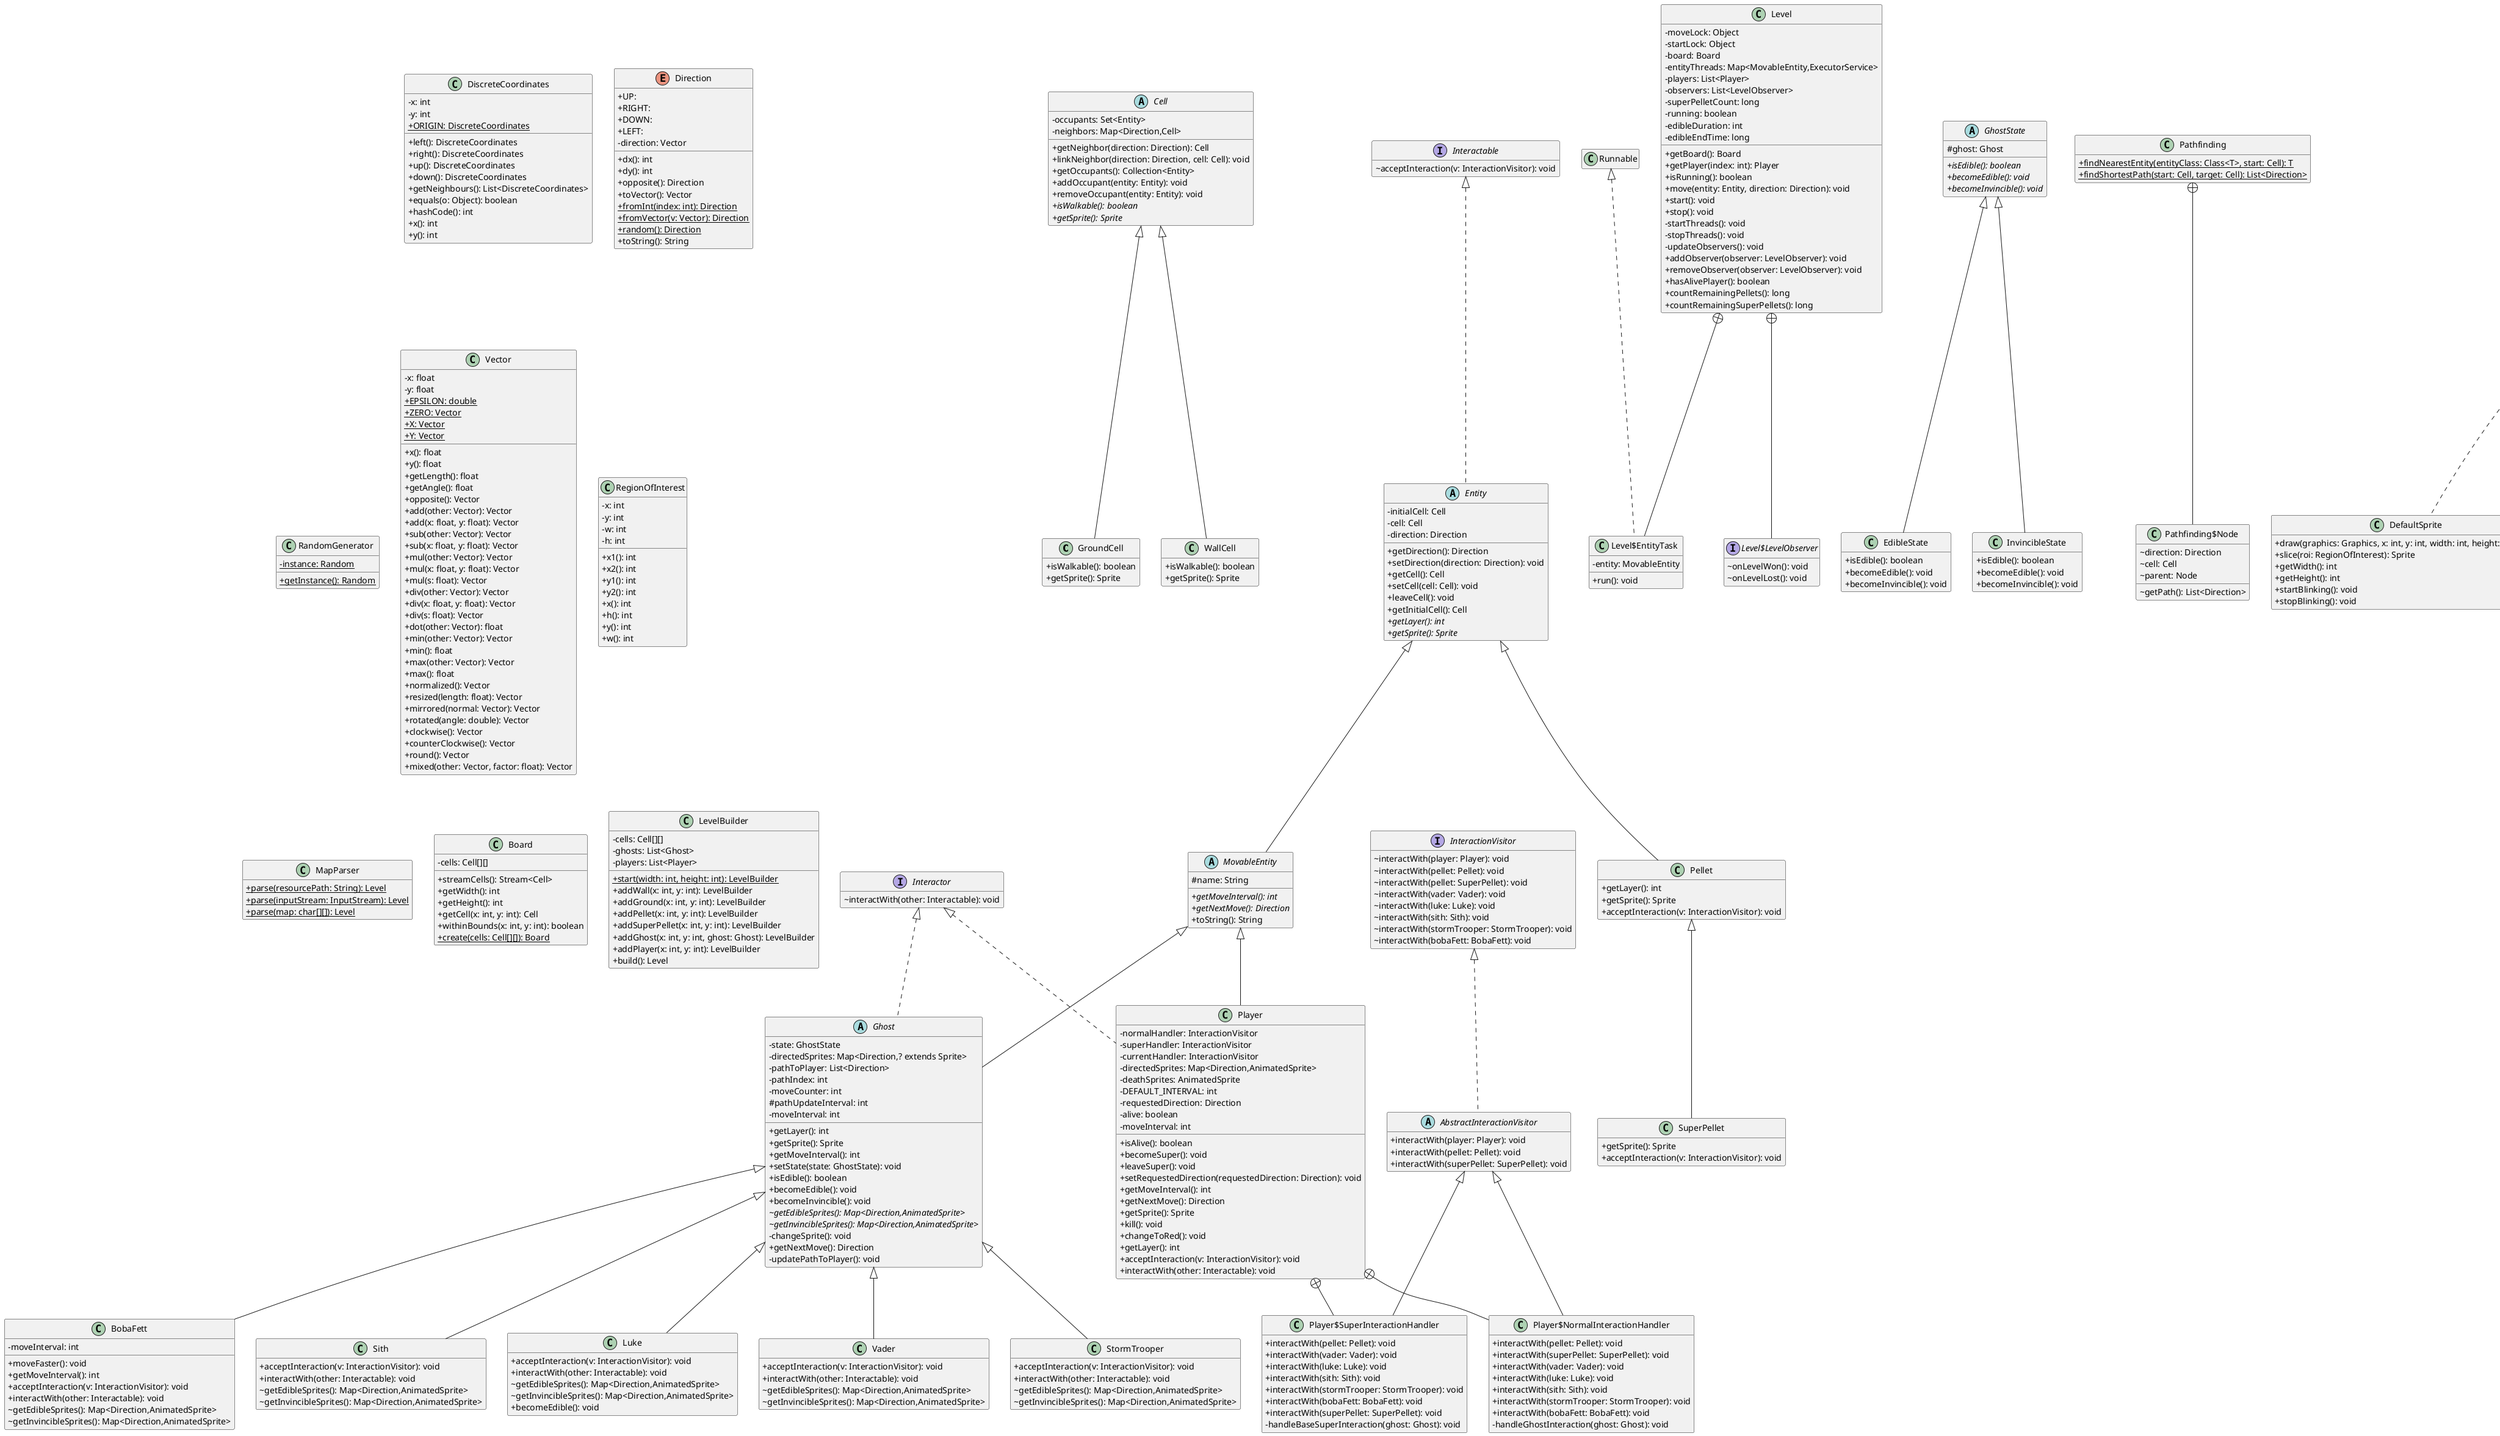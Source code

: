 @startuml

' STATIC
' Generated by CTP - https://github.com/samuelroland/ctp

' Style
hide empty members
skinparam classAttributeIconSize 0

' Additions
hide Main

' Board "1"-"*" Cell: contains >
' Entity "1"-"1" Cell: placed on >
' SpriteRegister "1"-"*" Sprite: puts in cache >


' REMOVE

' ENDSTATIC
class GroundCell {
	+ isWalkable(): boolean
	+ getSprite(): Sprite
}

class StormTrooper {
	+ acceptInteraction(v: InteractionVisitor): void
	+ interactWith(other: Interactable): void
	~ getEdibleSprites(): Map<Direction,AnimatedSprite>
	~ getInvincibleSprites(): Map<Direction,AnimatedSprite>
}

class SuperPellet {
	+ getSprite(): Sprite
	+ acceptInteraction(v: InteractionVisitor): void
}

class Main {
	+ {static} main(args: String[]): void
}

abstract class Cell {
	- occupants: Set<Entity>
	- neighbors: Map<Direction,Cell>
	+ getNeighbor(direction: Direction): Cell
	+ linkNeighbor(direction: Direction, cell: Cell): void
	+ getOccupants(): Collection<Entity>
	+ addOccupant(entity: Entity): void
	+ removeOccupant(entity: Entity): void
	+ {abstract}isWalkable(): boolean
	+ {abstract}getSprite(): Sprite
}


class Level {
	- moveLock: Object
	- startLock: Object
	- board: Board
	- entityThreads: Map<MovableEntity,ExecutorService>
	- players: List<Player>
	- observers: List<LevelObserver>
	- superPelletCount: long
	- running: boolean
	- edibleDuration: int
	- edibleEndTime: long
	+ getBoard(): Board
	+ getPlayer(index: int): Player
	+ isRunning(): boolean
	+ move(entity: Entity, direction: Direction): void
	+ start(): void
	+ stop(): void
	- startThreads(): void
	- stopThreads(): void
	- updateObservers(): void
	+ addObserver(observer: LevelObserver): void
	+ removeObserver(observer: LevelObserver): void
	+ hasAlivePlayer(): boolean
	+ countRemainingPellets(): long
	+ countRemainingSuperPellets(): long
}


class Level$EntityTask {
	- entity: MovableEntity
	+ run(): void
}


interface Level$LevelObserver {
	~ onLevelWon(): void
	~ onLevelLost(): void
}

abstract class Ghost {
	- state: GhostState
	- directedSprites: Map<Direction,? extends Sprite>
	- pathToPlayer: List<Direction>
	- pathIndex: int
	- moveCounter: int
	# pathUpdateInterval: int
	- moveInterval: int
	+ getLayer(): int
	+ getSprite(): Sprite
	+ getMoveInterval(): int
	+ setState(state: GhostState): void
	+ isEdible(): boolean
	+ becomeEdible(): void
	+ becomeInvincible(): void
	~ {abstract}getEdibleSprites(): Map<Direction,AnimatedSprite>
	~ {abstract}getInvincibleSprites(): Map<Direction,AnimatedSprite>
	- changeSprite(): void
	+ getNextMove(): Direction
	- updatePathToPlayer(): void
}


class DiscreteCoordinates {
	- x: int
	- y: int
	+ {static} ORIGIN: DiscreteCoordinates
	+ left(): DiscreteCoordinates
	+ right(): DiscreteCoordinates
	+ up(): DiscreteCoordinates
	+ down(): DiscreteCoordinates
	+ getNeighbours(): List<DiscreteCoordinates>
	+ equals(o: Object): boolean
	+ hashCode(): int
	+ x(): int
	+ y(): int
}


interface Interactor {
	~ interactWith(other: Interactable): void
}

enum Direction {
	+ UP: 
	+ RIGHT: 
	+ DOWN: 
	+ LEFT: 
	- direction: Vector
	+ dx(): int
	+ dy(): int
	+ opposite(): Direction
	+ toVector(): Vector
	+ {static} fromInt(index: int): Direction
	+ {static} fromVector(v: Vector): Direction
	+ {static} random(): Direction
	+ toString(): String
}


class RandomGenerator {
	- {static} instance: Random
	+ {static} getInstance(): Random
}


interface InteractionVisitor {
	~ interactWith(player: Player): void
	~ interactWith(pellet: Pellet): void
	~ interactWith(pellet: SuperPellet): void
	~ interactWith(vader: Vader): void
	~ interactWith(luke: Luke): void
	~ interactWith(sith: Sith): void
	~ interactWith(stormTrooper: StormTrooper): void
	~ interactWith(bobaFett: BobaFett): void
}

class BobaFett {
	- moveInterval: int
	+ moveFaster(): void
	+ getMoveInterval(): int
	+ acceptInteraction(v: InteractionVisitor): void
	+ interactWith(other: Interactable): void
	~ getEdibleSprites(): Map<Direction,AnimatedSprite>
	~ getInvincibleSprites(): Map<Direction,AnimatedSprite>
}


abstract class GhostState {
	# ghost: Ghost
	+ {abstract}isEdible(): boolean
	+ {abstract}becomeEdible(): void
	+ {abstract}becomeInvincible(): void
}


interface Interactable {
	~ acceptInteraction(v: InteractionVisitor): void
}

class Pathfinding {
	+ {static} findNearestEntity(entityClass: Class<T>, start: Cell): T
	+ {static} findShortestPath(start: Cell, target: Cell): List<Direction>
}

class Pathfinding$Node {
	~ direction: Direction
	~ cell: Cell
	~ parent: Node
	~ getPath(): List<Direction>
}


class DefaultSprite {
	+ draw(graphics: Graphics, x: int, y: int, width: int, height: int): void
	+ slice(roi: RegionOfInterest): Sprite
	+ getWidth(): int
	+ getHeight(): int
	+ startBlinking(): void
	+ stopBlinking(): void
}

class WallCell {
	+ isWalkable(): boolean
	+ getSprite(): Sprite
}

class Vector {
	- x: float
	- y: float
	+ {static} EPSILON: double
	+ {static} ZERO: Vector
	+ {static} X: Vector
	+ {static} Y: Vector
	+ x(): float
	+ y(): float
	+ getLength(): float
	+ getAngle(): float
	+ opposite(): Vector
	+ add(other: Vector): Vector
	+ add(x: float, y: float): Vector
	+ sub(other: Vector): Vector
	+ sub(x: float, y: float): Vector
	+ mul(other: Vector): Vector
	+ mul(x: float, y: float): Vector
	+ mul(s: float): Vector
	+ div(other: Vector): Vector
	+ div(x: float, y: float): Vector
	+ div(s: float): Vector
	+ dot(other: Vector): float
	+ min(other: Vector): Vector
	+ min(): float
	+ max(other: Vector): Vector
	+ max(): float
	+ normalized(): Vector
	+ resized(length: float): Vector
	+ mirrored(normal: Vector): Vector
	+ rotated(angle: double): Vector
	+ clockwise(): Vector
	+ counterClockwise(): Vector
	+ round(): Vector
	+ mixed(other: Vector, factor: float): Vector
}


class ColorSprite {
	- color: Color
	+ draw(graphics: Graphics, x: int, y: int, width: int, height: int): void
	+ slice(roi: RegionOfInterest): Sprite
	+ getWidth(): int
	+ getHeight(): int
	+ startBlinking(): void
	+ stopBlinking(): void
}


class RegionOfInterest {
	- x: int
	- y: int
	- w: int
	- h: int
	+ x1(): int
	+ x2(): int
	+ y1(): int
	+ y2(): int
	+ x(): int
	+ h(): int
	+ y(): int
	+ w(): int
}


class Pellet {
	+ getLayer(): int
	+ getSprite(): Sprite
	+ acceptInteraction(v: InteractionVisitor): void
}

class WallSprite {
	- {static} WALL_COLOR: Color
	+ slice(roi: RegionOfInterest): Sprite
}


class MapParser {
	+ {static} parse(resourcePath: String): Level
	+ {static} parse(inputStream: InputStream): Level
	+ {static} parse(map: char[][]): Level
}

class GameFrame {
	- {static} FRAME_RATE: int
	- panel: LevelPanel
	+ start(): void
}


class GameFrame$KeyListener {
	- keybindings: Map<Integer,Consumer<Level>>
	+ keyPressed(e: KeyEvent): void
}


class EdibleState {
	+ isEdible(): boolean
	+ becomeEdible(): void
	+ becomeInvincible(): void
}

class InvincibleState {
	+ isEdible(): boolean
	+ becomeEdible(): void
	+ becomeInvincible(): void
}

class Sith {
	+ acceptInteraction(v: InteractionVisitor): void
	+ interactWith(other: Interactable): void
	~ getEdibleSprites(): Map<Direction,AnimatedSprite>
	~ getInvincibleSprites(): Map<Direction,AnimatedSprite>
}

abstract class MovableEntity {
	# name: String
	+ {abstract}getMoveInterval(): int
	+ {abstract}getNextMove(): Direction
	+ toString(): String
}


abstract class AbstractInteractionVisitor {
	+ interactWith(player: Player): void
	+ interactWith(pellet: Pellet): void
	+ interactWith(superPellet: SuperPellet): void
}

class Luke {
	+ acceptInteraction(v: InteractionVisitor): void
	+ interactWith(other: Interactable): void
	~ getEdibleSprites(): Map<Direction,AnimatedSprite>
	~ getInvincibleSprites(): Map<Direction,AnimatedSprite>
	+ becomeEdible(): void
}

abstract class SpriteRegister {
	- spriteCache: Map<String,Sprite>
	+ loadSprite(resource: String): Sprite
	+ createAnimation(resource: Sprite, frames: int, delay: int, loop: boolean): AnimatedSprite
	- loadResource(resource: String): Sprite
}


class ButtonPanel {
}
class Player {
	- normalHandler: InteractionVisitor
	- superHandler: InteractionVisitor
	- currentHandler: InteractionVisitor
	- directedSprites: Map<Direction,AnimatedSprite>
	- deathSprites: AnimatedSprite
	- DEFAULT_INTERVAL: int
	- requestedDirection: Direction
	- alive: boolean
	- moveInterval: int
	+ isAlive(): boolean
	+ becomeSuper(): void
	+ leaveSuper(): void
	+ setRequestedDirection(requestedDirection: Direction): void
	+ getMoveInterval(): int
	+ getNextMove(): Direction
	+ getSprite(): Sprite
	+ kill(): void
	+ changeToRed(): void
	+ getLayer(): int
	+ acceptInteraction(v: InteractionVisitor): void
	+ interactWith(other: Interactable): void
}


class Player$NormalInteractionHandler {
	+ interactWith(pellet: Pellet): void
	+ interactWith(superPellet: SuperPellet): void
	+ interactWith(vader: Vader): void
	+ interactWith(luke: Luke): void
	+ interactWith(sith: Sith): void
	+ interactWith(stormTrooper: StormTrooper): void
	+ interactWith(bobaFett: BobaFett): void
	- handleGhostInteraction(ghost: Ghost): void
}

class Player$SuperInteractionHandler {
	+ interactWith(pellet: Pellet): void
	+ interactWith(vader: Vader): void
	+ interactWith(luke: Luke): void
	+ interactWith(sith: Sith): void
	+ interactWith(stormTrooper: StormTrooper): void
	+ interactWith(bobaFett: BobaFett): void
	+ interactWith(superPellet: SuperPellet): void
	- handleBaseSuperInteraction(ghost: Ghost): void
}

class ImageSprite {
	- image: Image
	+ draw(graphics: Graphics, x: int, y: int, width: int, height: int): void
	+ slice(roi: RegionOfInterest): Sprite
	+ getWidth(): int
	+ getHeight(): int
	+ startBlinking(): void
	+ stopBlinking(): void
}


class Board {
	- cells: Cell[][]
	+ streamCells(): Stream<Cell>
	+ getWidth(): int
	+ getHeight(): int
	+ getCell(x: int, y: int): Cell
	+ withinBounds(x: int, y: int): boolean
	+ {static} create(cells: Cell[][]): Board
}


class LevelPanel {
	+ {static} SQUARE_SIZE: int
	- level: Level
	+ getLevel(): Level
	# paintComponent(g: Graphics): void
	- render(board: Board, g: Graphics2D): void
	- renderCell(cell: Cell, g: Graphics2D, x: int, y: int, width: int, height: int): void
}


class GameWindow {
	- player: Player
	- level: Level
	- frame: GameFrame
	+ begin(): void
	+ onLevelWon(): void
	+ onLevelLost(): void
}


class Vader {
	+ acceptInteraction(v: InteractionVisitor): void
	+ interactWith(other: Interactable): void
	~ getEdibleSprites(): Map<Direction,AnimatedSprite>
	~ getInvincibleSprites(): Map<Direction,AnimatedSprite>
}

interface Sprite {
	~ draw(graphics: Graphics, x: int, y: int, width: int, height: int): void
	~ slice(roi: RegionOfInterest): Sprite
	~ getWidth(): int
	~ getHeight(): int
	~ startBlinking(): void
	~ stopBlinking(): void
}

abstract class Entity {
	- initialCell: Cell
	- cell: Cell
	- direction: Direction
	+ getDirection(): Direction
	+ setDirection(direction: Direction): void
	+ getCell(): Cell
	+ setCell(cell: Cell): void
	+ leaveCell(): void
	+ getInitialCell(): Cell
	+ {abstract}getLayer(): int
	+ {abstract}getSprite(): Sprite
}


class PacmanSprites {
	- {static} SPRITE_SIZE: int
	- {static} ANIMATION_DELAY: int
	- {static} DIRECTED_ORDER: Direction[]
	- {static} INSTANCE: PacmanSprites
	+ getPacman(): Map<Direction,AnimatedSprite>
	+ getRedPacman(): Map<Direction,AnimatedSprite>
	+ getPacmanDeath(): AnimatedSprite
	+ getBackground(): Sprite
	+ getPellet(): Sprite
	+ getSuperPellet(): Sprite
	+ getRedGhost(): Map<Direction,AnimatedSprite>
	+ getSith(): Map<Direction,AnimatedSprite>
	+ getEdibleSith(): Map<Direction,AnimatedSprite>
	+ getLuke(): Map<Direction,AnimatedSprite>
	+ getVader(): Map<Direction,AnimatedSprite>
	+ getEdibleVader(): Map<Direction,AnimatedSprite>
	+ getStormTrooper(): Map<Direction,AnimatedSprite>
	+ getEdibleStormTrooper(): Map<Direction,AnimatedSprite>
	+ getBobaFett(): Map<Direction,AnimatedSprite>
	+ getEdibleBobaFett(): Map<Direction,AnimatedSprite>
	- loadDirectedSprites(resource: String, frames: int, spriteWidth: int, \n\t spriteHeight: int): Map<Direction,AnimatedSprite>
	+ {static} getInstance(): PacmanSprites
}


class LevelBuilder {
	- cells: Cell[][]
	- ghosts: List<Ghost>
	- players: List<Player>
	+ {static} start(width: int, height: int): LevelBuilder
	+ addWall(x: int, y: int): LevelBuilder
	+ addGround(x: int, y: int): LevelBuilder
	+ addPellet(x: int, y: int): LevelBuilder
	+ addSuperPellet(x: int, y: int): LevelBuilder
	+ addGhost(x: int, y: int, ghost: Ghost): LevelBuilder
	+ addPlayer(x: int, y: int): LevelBuilder
	+ build(): Level
}


class AnimatedSprite {
	- {static} ANIMATION_END: Sprite
	- {static} DEFAULT_BLINK_DELAY: int
	- frames: Sprite[]
	- delay: int
	- currentFrame: int
	- looping: boolean
	- animating: boolean
	- lastUpdate: long
	- blinking: boolean
	- blinkDelay: int
	- lastBlink: long
	- visible: boolean
	+ restart(): void
	+ start(): void
	+ stop(): void
	+ startBlinking(): void
	+ stopBlinking(): void
	- updateBlinking(): void
	- updateAnimation(): void
	+ draw(graphics: Graphics, x: int, y: int, width: int, height: int): void
	+ slice(roi: RegionOfInterest): Sprite
	+ getWidth(): int
	+ getHeight(): int
	- getCurrentFrame(): Sprite
}




Cell <|-- GroundCell
Ghost <|-- StormTrooper
Pellet <|-- SuperPellet
Level +-- Level$EntityTask
Runnable <|.. Level$EntityTask
Level +-- Level$LevelObserver
Interactor <|.. Ghost
MovableEntity <|-- Ghost
Ghost <|-- BobaFett
Pathfinding +-- Pathfinding$Node
Sprite <|.. DefaultSprite
Cell <|-- WallCell
Sprite <|.. ColorSprite
Entity <|-- Pellet
ColorSprite <|-- WallSprite
JFrame <|-- GameFrame
GameFrame +-- GameFrame$KeyListener
KeyAdapter <|-- GameFrame$KeyListener
GhostState <|-- EdibleState
GhostState <|-- InvincibleState
Ghost <|-- Sith
Entity <|-- MovableEntity
InteractionVisitor <|.. AbstractInteractionVisitor
Ghost <|-- Luke
JPanel <|-- ButtonPanel
Interactor <|.. Player
MovableEntity <|-- Player
Player +-- Player$NormalInteractionHandler
AbstractInteractionVisitor <|-- Player$NormalInteractionHandler
Player +-- Player$SuperInteractionHandler
AbstractInteractionVisitor <|-- Player$SuperInteractionHandler
Sprite <|.. ImageSprite
JPanel <|-- LevelPanel
LevelObserver <|.. GameWindow
Ghost <|-- Vader
Interactable <|.. Entity
SpriteRegister <|-- PacmanSprites
Sprite <|.. AnimatedSprite
@enduml
